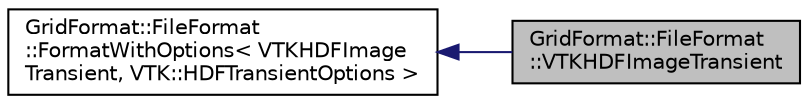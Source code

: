 digraph "GridFormat::FileFormat::VTKHDFImageTransient"
{
 // LATEX_PDF_SIZE
  edge [fontname="Helvetica",fontsize="10",labelfontname="Helvetica",labelfontsize="10"];
  node [fontname="Helvetica",fontsize="10",shape=record];
  rankdir="LR";
  Node1 [label="GridFormat::FileFormat\l::VTKHDFImageTransient",height=0.2,width=0.4,color="black", fillcolor="grey75", style="filled", fontcolor="black",tooltip="Transient variant of the vtk-hdf image data format."];
  Node2 -> Node1 [dir="back",color="midnightblue",fontsize="10",style="solid",fontname="Helvetica"];
  Node2 [label="GridFormat::FileFormat\l::FormatWithOptions\< VTKHDFImage\lTransient, VTK::HDFTransientOptions \>",height=0.2,width=0.4,color="black", fillcolor="white", style="filled",URL="$structGridFormat_1_1FileFormat_1_1FormatWithOptions.html",tooltip=" "];
}
